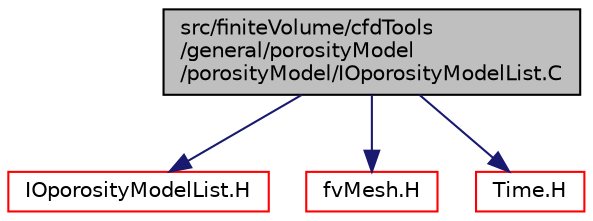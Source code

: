 digraph "src/finiteVolume/cfdTools/general/porosityModel/porosityModel/IOporosityModelList.C"
{
  bgcolor="transparent";
  edge [fontname="Helvetica",fontsize="10",labelfontname="Helvetica",labelfontsize="10"];
  node [fontname="Helvetica",fontsize="10",shape=record];
  Node0 [label="src/finiteVolume/cfdTools\l/general/porosityModel\l/porosityModel/IOporosityModelList.C",height=0.2,width=0.4,color="black", fillcolor="grey75", style="filled", fontcolor="black"];
  Node0 -> Node1 [color="midnightblue",fontsize="10",style="solid",fontname="Helvetica"];
  Node1 [label="IOporosityModelList.H",height=0.2,width=0.4,color="red",URL="$a01400.html"];
  Node0 -> Node99 [color="midnightblue",fontsize="10",style="solid",fontname="Helvetica"];
  Node99 [label="fvMesh.H",height=0.2,width=0.4,color="red",URL="$a03719.html"];
  Node0 -> Node292 [color="midnightblue",fontsize="10",style="solid",fontname="Helvetica"];
  Node292 [label="Time.H",height=0.2,width=0.4,color="red",URL="$a10025.html"];
}
